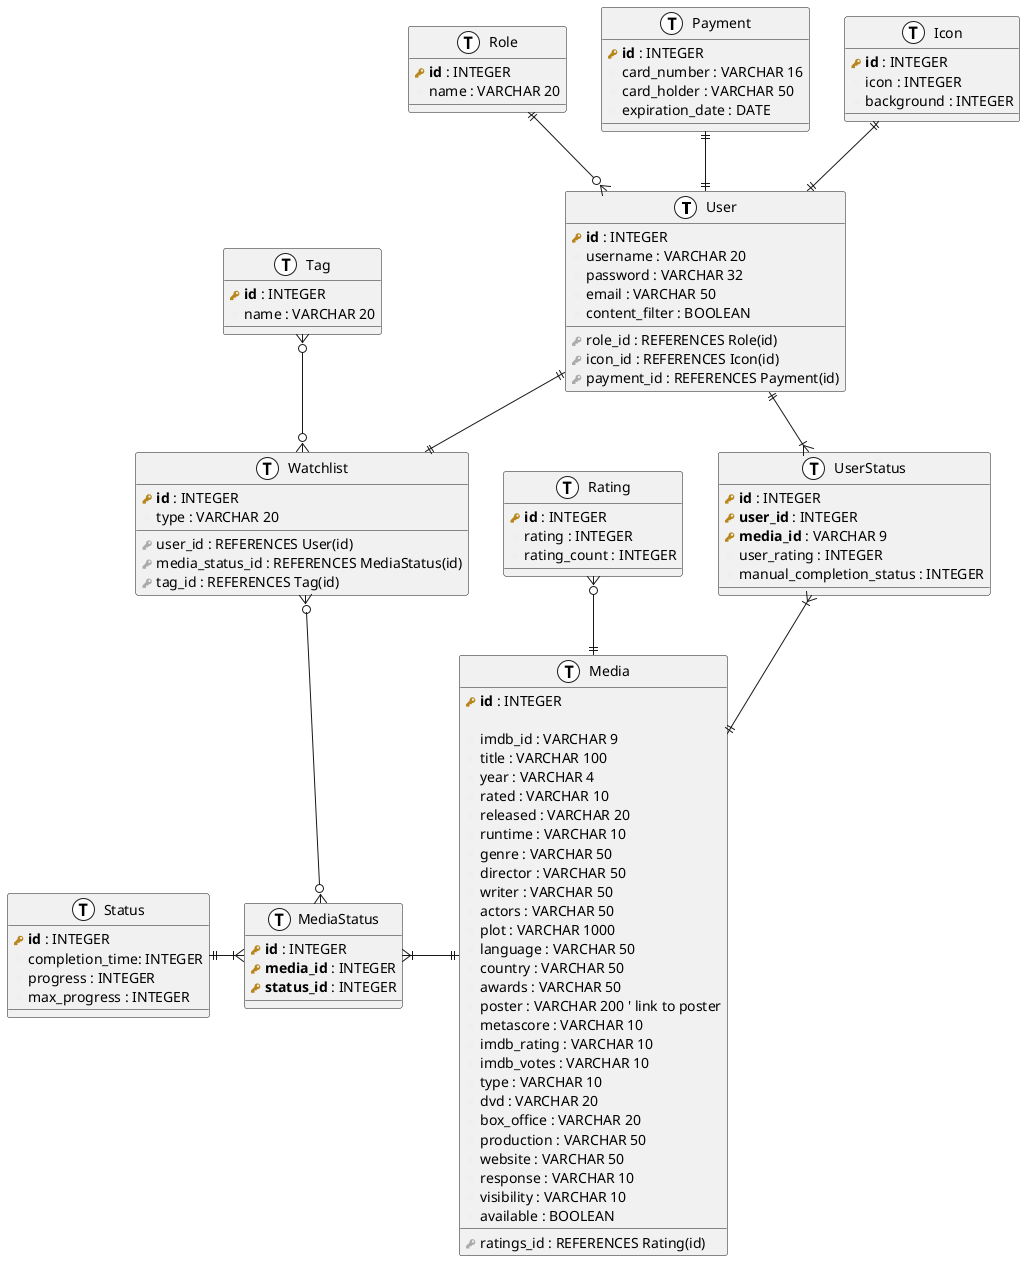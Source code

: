 @startuml
!define primary_key(x) <b><color:#b8861b><&key></color> x</b>
!define foreign_key(x) <color:#aaaaaa><&key></color> x
!define column(x) <color:#efefef><&media-record></color> x
!define table(x) entity x << (T, white) >>

table(User) {
    primary_key(id) : INTEGER
    column(username) : VARCHAR 20
    column(password) : VARCHAR 32
    column(email) : VARCHAR 50
    column(content_filter) : BOOLEAN
    foreign_key(role_id) : REFERENCES Role(id)
    foreign_key(icon_id) : REFERENCES Icon(id)
    foreign_key(payment_id) : REFERENCES Payment(id)
}



table(UserStatus) {
    primary_key(id) : INTEGER
    primary_key(user_id) : INTEGER
    primary_key(media_id) : VARCHAR 9
    column(user_rating) : INTEGER
    column(manual_completion_status) : INTEGER
}

table(Media) {
    primary_key(id) : INTEGER
    foreign_key(ratings_id) : REFERENCES Rating(id)

    column(imdb_id) : VARCHAR 9
    column(title) : VARCHAR 100
    column(year) : VARCHAR 4
    column(rated) : VARCHAR 10
    column(released) : VARCHAR 20
    column(runtime) : VARCHAR 10
    column(genre) : VARCHAR 50
    column(director) : VARCHAR 50
    column(writer) : VARCHAR 50
    column(actors) : VARCHAR 50
    column(plot) : VARCHAR 1000
    column(language) : VARCHAR 50
    column(country) : VARCHAR 50
    column(awards) : VARCHAR 50
    column(poster) : VARCHAR 200 ' link to poster
    column(metascore) : VARCHAR 10
    column(imdb_rating) : VARCHAR 10
    column(imdb_votes) : VARCHAR 10
    column(type) : VARCHAR 10
    column(dvd) : VARCHAR 20
    column(box_office) : VARCHAR 20
    column(production) : VARCHAR 50
    column(website) : VARCHAR 50
    column(response) : VARCHAR 10
    column(visibility) : VARCHAR 10
    column(available) : BOOLEAN
}

table(Rating){
    primary_key(id) : INTEGER
    column(rating) : INTEGER
    column(rating_count) : INTEGER
}

Media ||-u-o{ Rating

UserStatus }|--|| Media
UserStatus }|-l-|| User

table(Status) {
    primary_key(id) : INTEGER
    column(completion_time): INTEGER
    column(progress) : INTEGER
    column(max_progress) : INTEGER
}

table(MediaStatus) {
    primary_key(id) : INTEGER
    primary_key(media_id) : INTEGER
    primary_key(status_id) : INTEGER
}

MediaStatus }|-r-|| Media
MediaStatus }|-l-|| Status

table(Icon) {
    primary_key(id) : INTEGER
    column(icon) : INTEGER
    column(background) : INTEGER
}

User ||-u-|| Icon

table(Payment) {
    primary_key(id) : INTEGER
    column(card_number) : VARCHAR 16
    column(card_holder) : VARCHAR 50
    column(expiration_date) : DATE
}

User ||-u-|| Payment

table(Role) {
    primary_key(id) : INTEGER
    column(name) : VARCHAR 20
}

User }o-u-|| Role

table(Watchlist) {
    primary_key(id) : INTEGER
    column(type) : VARCHAR 20
    foreign_key(user_id) : REFERENCES User(id)
    foreign_key(media_status_id) : REFERENCES MediaStatus(id)
    foreign_key(tag_id) : REFERENCES Tag(id)
}

table(Tag){
    primary_key(id) : INTEGER
    column(name) : VARCHAR 20
}

User ||-d-|| Watchlist

Watchlist }o--o{ MediaStatus

Watchlist }o-u-o{ Tag


@enduml